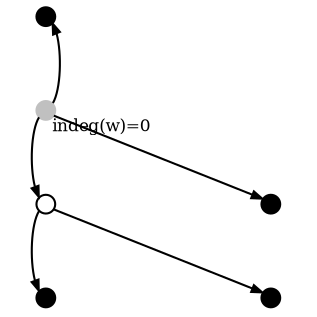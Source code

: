 digraph G {
	ratio=1;
	center = true;
	edge [arrowsize=.5, weight=.1, fontsize=8];
	node [label="",shape=circle,height=0.12,width=0.12,fontsize=1];
	a->b [color=transparent];
	b->a;
	b->c;
	c->b [color=transparent];
	b->b [headlabel="indeg(w)=0", color=transparent];
	c->d;
	d->c [color=transparent];
	b->e;
	c->f;

	b [color="grey", style=filled];
	a [color="black", style=filled];
	d [color="black", style=filled];
	e [color="black", style=filled];
	f [color="black", style=filled];

}